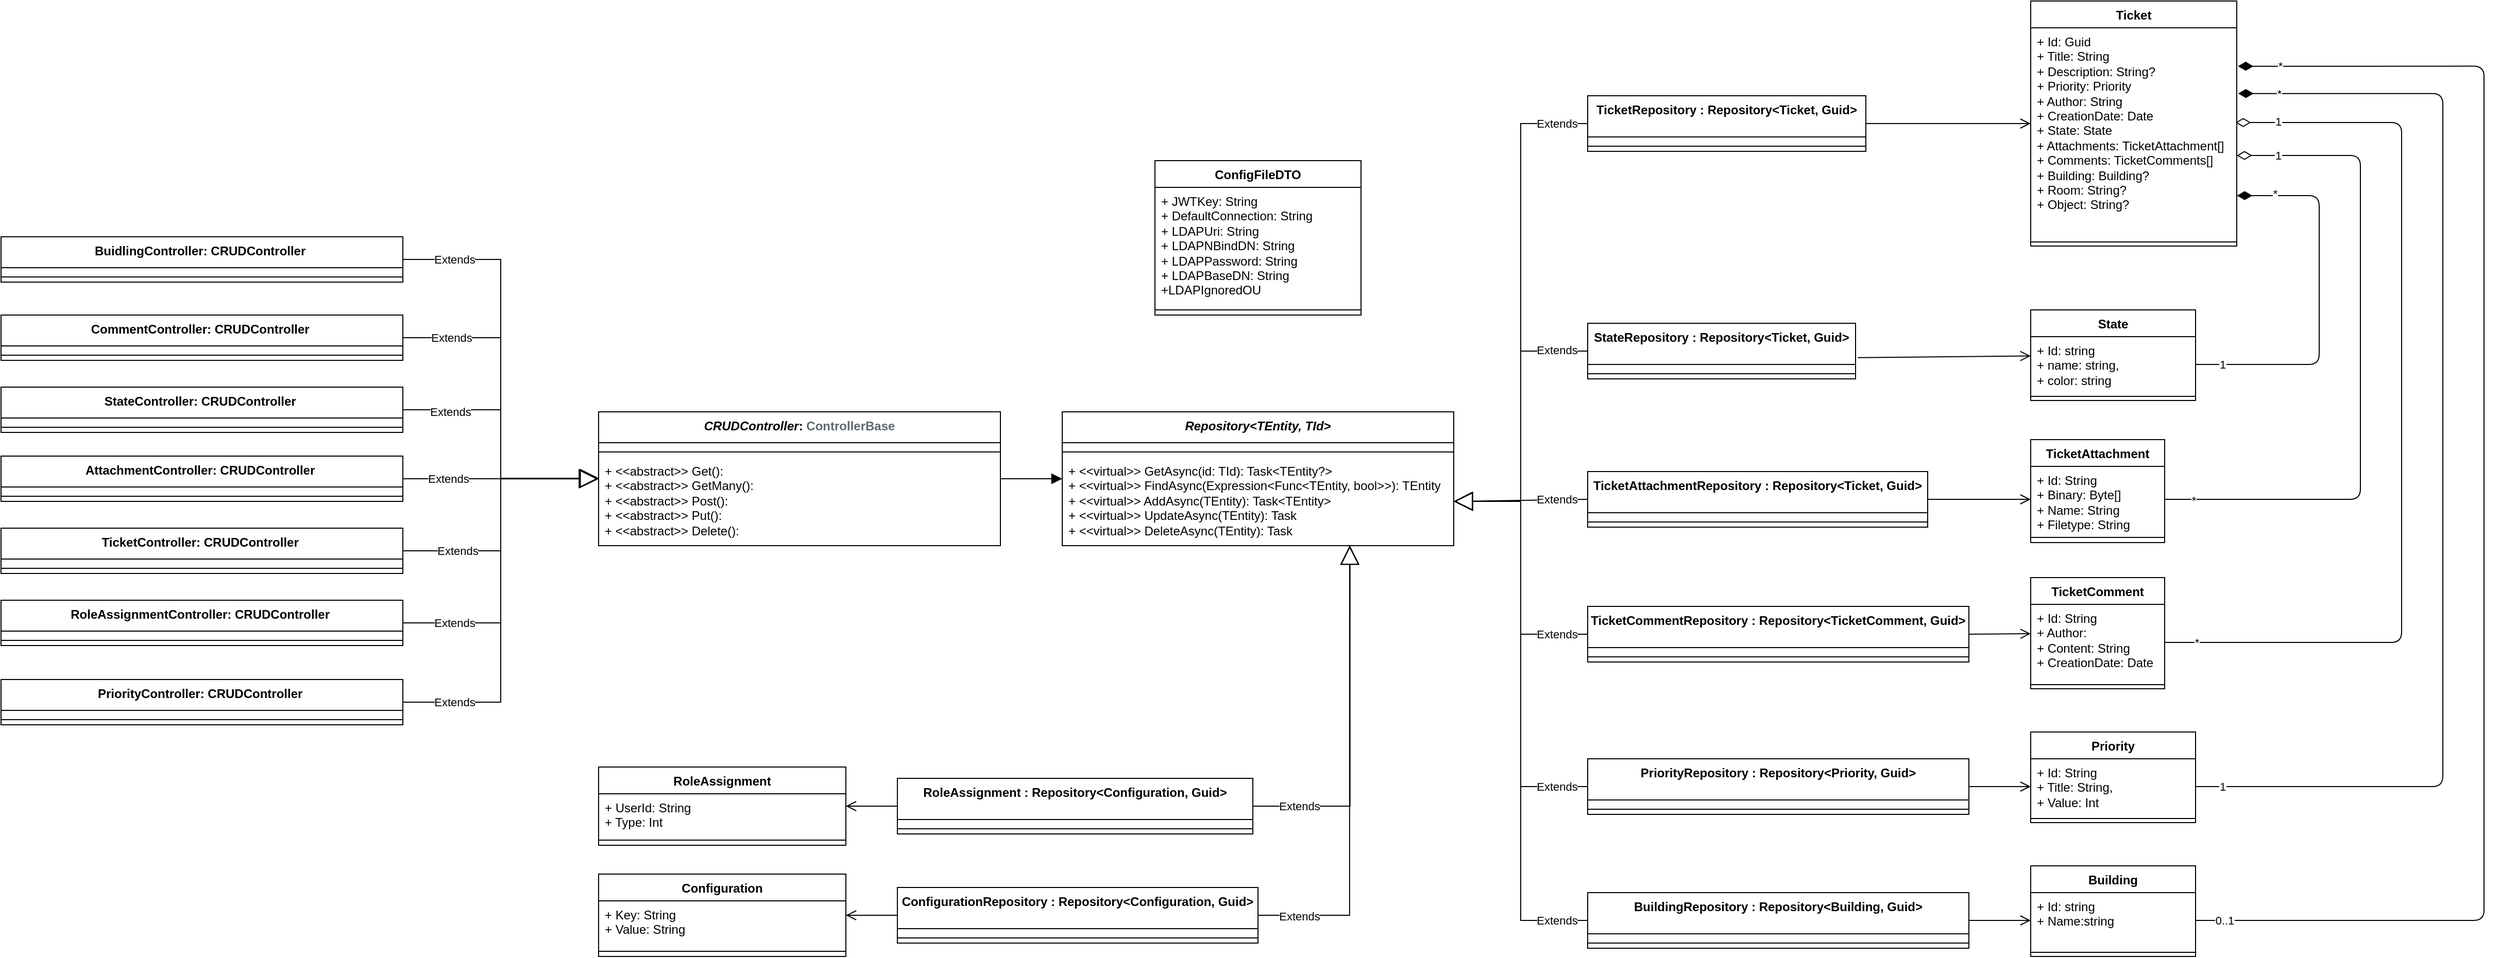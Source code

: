 <mxfile version="24.7.7">
  <diagram id="C5RBs43oDa-KdzZeNtuy" name="Page-1">
    <mxGraphModel dx="2514" dy="2091" grid="1" gridSize="10" guides="1" tooltips="1" connect="1" arrows="1" fold="1" page="1" pageScale="1" pageWidth="827" pageHeight="1169" math="0" shadow="0">
      <root>
        <mxCell id="WIyWlLk6GJQsqaUBKTNV-0" />
        <mxCell id="WIyWlLk6GJQsqaUBKTNV-1" parent="WIyWlLk6GJQsqaUBKTNV-0" />
        <mxCell id="lA4buG2lMoGACo_CtUEy-1" value="TicketAttachment" style="swimlane;fontStyle=1;align=center;verticalAlign=top;childLayout=stackLayout;horizontal=1;startSize=26;horizontalStack=0;resizeParent=1;resizeParentMax=0;resizeLast=0;collapsible=1;marginBottom=0;whiteSpace=wrap;html=1;" parent="WIyWlLk6GJQsqaUBKTNV-1" vertex="1">
          <mxGeometry x="1510" y="-43" width="130" height="100" as="geometry" />
        </mxCell>
        <mxCell id="lA4buG2lMoGACo_CtUEy-2" value="&lt;div&gt;+ Id: String&lt;/div&gt;&lt;div&gt;&lt;span style=&quot;background-color: initial;&quot;&gt;+ Binary: Byte[]&lt;/span&gt;&lt;br&gt;&lt;/div&gt;&lt;div&gt;+ Name: String&lt;br&gt;&lt;div&gt;+ Filetype: String&lt;/div&gt;&lt;/div&gt;" style="text;strokeColor=none;fillColor=none;align=left;verticalAlign=top;spacingLeft=4;spacingRight=4;overflow=hidden;rotatable=0;points=[[0,0.5],[1,0.5]];portConstraint=eastwest;whiteSpace=wrap;html=1;" parent="lA4buG2lMoGACo_CtUEy-1" vertex="1">
          <mxGeometry y="26" width="130" height="64" as="geometry" />
        </mxCell>
        <mxCell id="lA4buG2lMoGACo_CtUEy-3" value="" style="line;strokeWidth=1;fillColor=none;align=left;verticalAlign=middle;spacingTop=-1;spacingLeft=3;spacingRight=3;rotatable=0;labelPosition=right;points=[];portConstraint=eastwest;strokeColor=inherit;" parent="lA4buG2lMoGACo_CtUEy-1" vertex="1">
          <mxGeometry y="90" width="130" height="10" as="geometry" />
        </mxCell>
        <mxCell id="lA4buG2lMoGACo_CtUEy-5" value="State" style="swimlane;fontStyle=1;align=center;verticalAlign=top;childLayout=stackLayout;horizontal=1;startSize=26;horizontalStack=0;resizeParent=1;resizeParentMax=0;resizeLast=0;collapsible=1;marginBottom=0;whiteSpace=wrap;html=1;" parent="WIyWlLk6GJQsqaUBKTNV-1" vertex="1">
          <mxGeometry x="1510" y="-169" width="160" height="88" as="geometry" />
        </mxCell>
        <mxCell id="lA4buG2lMoGACo_CtUEy-6" value="+ Id: string&lt;div&gt;+ name: string,&lt;/div&gt;&lt;div&gt;+ color: string&lt;/div&gt;" style="text;strokeColor=none;fillColor=none;align=left;verticalAlign=top;spacingLeft=4;spacingRight=4;overflow=hidden;rotatable=0;points=[[0,0.5],[1,0.5]];portConstraint=eastwest;whiteSpace=wrap;html=1;" parent="lA4buG2lMoGACo_CtUEy-5" vertex="1">
          <mxGeometry y="26" width="160" height="54" as="geometry" />
        </mxCell>
        <mxCell id="lA4buG2lMoGACo_CtUEy-7" value="" style="line;strokeWidth=1;fillColor=none;align=left;verticalAlign=middle;spacingTop=-1;spacingLeft=3;spacingRight=3;rotatable=0;labelPosition=right;points=[];portConstraint=eastwest;strokeColor=inherit;" parent="lA4buG2lMoGACo_CtUEy-5" vertex="1">
          <mxGeometry y="80" width="160" height="8" as="geometry" />
        </mxCell>
        <mxCell id="lA4buG2lMoGACo_CtUEy-9" value="TicketComment" style="swimlane;fontStyle=1;align=center;verticalAlign=top;childLayout=stackLayout;horizontal=1;startSize=26;horizontalStack=0;resizeParent=1;resizeParentMax=0;resizeLast=0;collapsible=1;marginBottom=0;whiteSpace=wrap;html=1;" parent="WIyWlLk6GJQsqaUBKTNV-1" vertex="1">
          <mxGeometry x="1510" y="91" width="130" height="108" as="geometry" />
        </mxCell>
        <mxCell id="lA4buG2lMoGACo_CtUEy-10" value="+ Id: String&lt;div&gt;+ Author:&amp;nbsp;&lt;/div&gt;&lt;div&gt;+ Content: String&lt;/div&gt;&lt;div&gt;+ CreationDate: Date&lt;/div&gt;" style="text;strokeColor=none;fillColor=none;align=left;verticalAlign=top;spacingLeft=4;spacingRight=4;overflow=hidden;rotatable=0;points=[[0,0.5],[1,0.5]];portConstraint=eastwest;whiteSpace=wrap;html=1;" parent="lA4buG2lMoGACo_CtUEy-9" vertex="1">
          <mxGeometry y="26" width="130" height="74" as="geometry" />
        </mxCell>
        <mxCell id="lA4buG2lMoGACo_CtUEy-11" value="" style="line;strokeWidth=1;fillColor=none;align=left;verticalAlign=middle;spacingTop=-1;spacingLeft=3;spacingRight=3;rotatable=0;labelPosition=right;points=[];portConstraint=eastwest;strokeColor=inherit;" parent="lA4buG2lMoGACo_CtUEy-9" vertex="1">
          <mxGeometry y="100" width="130" height="8" as="geometry" />
        </mxCell>
        <mxCell id="hy1oDO8q6_hWIqTfd9-p-1" value="Ticket" style="swimlane;fontStyle=1;align=center;verticalAlign=top;childLayout=stackLayout;horizontal=1;startSize=26;horizontalStack=0;resizeParent=1;resizeParentMax=0;resizeLast=0;collapsible=1;marginBottom=0;whiteSpace=wrap;html=1;" parent="WIyWlLk6GJQsqaUBKTNV-1" vertex="1">
          <mxGeometry x="1510" y="-469" width="200" height="238" as="geometry" />
        </mxCell>
        <mxCell id="hy1oDO8q6_hWIqTfd9-p-2" value="&lt;div&gt;+ Id: Guid&lt;/div&gt;+ Title: String&lt;br style=&quot;padding: 0px; margin: 0px;&quot;&gt;+ Description: String?&lt;div&gt;+ Priority: Priority&lt;br style=&quot;padding: 0px; margin: 0px;&quot;&gt;+ Author: String&lt;br style=&quot;padding: 0px; margin: 0px;&quot;&gt;+ CreationDate: Date&lt;br style=&quot;padding: 0px; margin: 0px;&quot;&gt;+ State: State&lt;div&gt;+ Attachments: TicketAttachment[]&lt;br style=&quot;padding: 0px; margin: 0px;&quot;&gt;+ Comments: TicketComments[]&lt;br style=&quot;padding: 0px; margin: 0px;&quot;&gt;+ Building: Building?&lt;/div&gt;&lt;div&gt;+ Room: String?&lt;/div&gt;&lt;div&gt;+ Object: String?&lt;/div&gt;&lt;div&gt;&lt;br&gt;&lt;/div&gt;&lt;/div&gt;" style="text;strokeColor=none;fillColor=none;align=left;verticalAlign=top;spacingLeft=4;spacingRight=4;overflow=hidden;rotatable=0;points=[[0,0.5],[1,0.5]];portConstraint=eastwest;whiteSpace=wrap;html=1;" parent="hy1oDO8q6_hWIqTfd9-p-1" vertex="1">
          <mxGeometry y="26" width="200" height="204" as="geometry" />
        </mxCell>
        <mxCell id="hy1oDO8q6_hWIqTfd9-p-3" value="" style="line;strokeWidth=1;fillColor=none;align=left;verticalAlign=middle;spacingTop=-1;spacingLeft=3;spacingRight=3;rotatable=0;labelPosition=right;points=[];portConstraint=eastwest;strokeColor=inherit;" parent="hy1oDO8q6_hWIqTfd9-p-1" vertex="1">
          <mxGeometry y="230" width="200" height="8" as="geometry" />
        </mxCell>
        <mxCell id="hy1oDO8q6_hWIqTfd9-p-6" value="&lt;div&gt;&lt;span style=&quot;background-color: initial;&quot;&gt;&lt;i&gt;Repository&amp;lt;TEntity, TId&amp;gt;&lt;/i&gt;&lt;/span&gt;&lt;br&gt;&lt;/div&gt;" style="swimlane;fontStyle=1;align=center;verticalAlign=top;childLayout=stackLayout;horizontal=1;startSize=30;horizontalStack=0;resizeParent=1;resizeParentMax=0;resizeLast=0;collapsible=1;marginBottom=0;whiteSpace=wrap;html=1;" parent="WIyWlLk6GJQsqaUBKTNV-1" vertex="1">
          <mxGeometry x="570" y="-70" width="380" height="130" as="geometry" />
        </mxCell>
        <mxCell id="hy1oDO8q6_hWIqTfd9-p-7" value="&lt;div&gt;&lt;br&gt;&lt;/div&gt;" style="text;strokeColor=none;fillColor=none;align=left;verticalAlign=top;spacingLeft=4;spacingRight=4;overflow=hidden;rotatable=0;points=[[0,0.5],[1,0.5]];portConstraint=eastwest;whiteSpace=wrap;html=1;" parent="hy1oDO8q6_hWIqTfd9-p-6" vertex="1">
          <mxGeometry y="30" width="380" height="4" as="geometry" />
        </mxCell>
        <mxCell id="hy1oDO8q6_hWIqTfd9-p-8" value="" style="line;strokeWidth=1;fillColor=none;align=left;verticalAlign=middle;spacingTop=-1;spacingLeft=3;spacingRight=3;rotatable=0;labelPosition=right;points=[];portConstraint=eastwest;strokeColor=inherit;" parent="hy1oDO8q6_hWIqTfd9-p-6" vertex="1">
          <mxGeometry y="34" width="380" height="10" as="geometry" />
        </mxCell>
        <mxCell id="hy1oDO8q6_hWIqTfd9-p-9" value="&lt;div&gt;+ &amp;lt;&amp;lt;virtual&amp;gt;&amp;gt; GetAsync(id: TId): Task&amp;lt;TEntity?&amp;gt;&lt;br&gt;&lt;/div&gt;&lt;div&gt;+ &amp;lt;&amp;lt;virtual&amp;gt;&amp;gt; FindAsync(Expression&amp;lt;Func&amp;lt;TEntity, bool&amp;gt;&amp;gt;): TEntity&lt;/div&gt;+ &amp;lt;&amp;lt;virtual&amp;gt;&amp;gt; AddAsync(TEntity): Task&amp;lt;TEntity&amp;gt;&lt;div&gt;+ &amp;lt;&amp;lt;virtual&amp;gt;&amp;gt; UpdateAsync(TEntity): Task&amp;nbsp;&lt;/div&gt;&lt;div&gt;+ &amp;lt;&amp;lt;virtual&amp;gt;&amp;gt; DeleteAsync(TEntity): Task&lt;/div&gt;" style="text;strokeColor=none;fillColor=none;align=left;verticalAlign=top;spacingLeft=4;spacingRight=4;overflow=hidden;rotatable=0;points=[[0,0.5],[1,0.5]];portConstraint=eastwest;whiteSpace=wrap;html=1;" parent="hy1oDO8q6_hWIqTfd9-p-6" vertex="1">
          <mxGeometry y="44" width="380" height="86" as="geometry" />
        </mxCell>
        <mxCell id="hy1oDO8q6_hWIqTfd9-p-10" value="ConfigFileDTO" style="swimlane;fontStyle=1;align=center;verticalAlign=top;childLayout=stackLayout;horizontal=1;startSize=26;horizontalStack=0;resizeParent=1;resizeParentMax=0;resizeLast=0;collapsible=1;marginBottom=0;whiteSpace=wrap;html=1;" parent="WIyWlLk6GJQsqaUBKTNV-1" vertex="1">
          <mxGeometry x="660" y="-314" width="200" height="150" as="geometry" />
        </mxCell>
        <mxCell id="hy1oDO8q6_hWIqTfd9-p-11" value="&lt;div&gt;+ JWTKey: String&lt;/div&gt;&lt;div&gt;+ DefaultConnection: String&lt;/div&gt;&lt;div&gt;+ LDAPUri: String&lt;/div&gt;&lt;div&gt;+ LDAPNBindDN: String&lt;/div&gt;&lt;div&gt;+ LDAPPassword: String&lt;/div&gt;&lt;div&gt;+ LDAPBaseDN: String&lt;/div&gt;&lt;div&gt;+LDAPIgnoredOU&lt;/div&gt;" style="text;strokeColor=none;fillColor=none;align=left;verticalAlign=top;spacingLeft=4;spacingRight=4;overflow=hidden;rotatable=0;points=[[0,0.5],[1,0.5]];portConstraint=eastwest;whiteSpace=wrap;html=1;" parent="hy1oDO8q6_hWIqTfd9-p-10" vertex="1">
          <mxGeometry y="26" width="200" height="114" as="geometry" />
        </mxCell>
        <mxCell id="hy1oDO8q6_hWIqTfd9-p-12" value="" style="line;strokeWidth=1;fillColor=none;align=left;verticalAlign=middle;spacingTop=-1;spacingLeft=3;spacingRight=3;rotatable=0;labelPosition=right;points=[];portConstraint=eastwest;strokeColor=inherit;" parent="hy1oDO8q6_hWIqTfd9-p-10" vertex="1">
          <mxGeometry y="140" width="200" height="10" as="geometry" />
        </mxCell>
        <mxCell id="hy1oDO8q6_hWIqTfd9-p-22" value="&lt;div&gt;&lt;span style=&quot;background-color: initial;&quot;&gt;TicketCommentRepository :&amp;nbsp;&lt;/span&gt;&lt;span style=&quot;background-color: initial;&quot;&gt;Repository&amp;lt;TicketComment, Guid&amp;gt;&lt;/span&gt;&lt;br&gt;&lt;/div&gt;" style="swimlane;fontStyle=1;align=center;verticalAlign=top;childLayout=stackLayout;horizontal=1;startSize=40;horizontalStack=0;resizeParent=1;resizeParentMax=0;resizeLast=0;collapsible=1;marginBottom=0;whiteSpace=wrap;html=1;" parent="WIyWlLk6GJQsqaUBKTNV-1" vertex="1">
          <mxGeometry x="1080" y="119" width="370" height="54" as="geometry" />
        </mxCell>
        <mxCell id="hy1oDO8q6_hWIqTfd9-p-23" value="&lt;div&gt;&lt;br&gt;&lt;/div&gt;" style="text;strokeColor=none;fillColor=none;align=left;verticalAlign=top;spacingLeft=4;spacingRight=4;overflow=hidden;rotatable=0;points=[[0,0.5],[1,0.5]];portConstraint=eastwest;whiteSpace=wrap;html=1;" parent="hy1oDO8q6_hWIqTfd9-p-22" vertex="1">
          <mxGeometry y="40" width="370" height="4" as="geometry" />
        </mxCell>
        <mxCell id="hy1oDO8q6_hWIqTfd9-p-24" value="" style="line;strokeWidth=1;fillColor=none;align=left;verticalAlign=middle;spacingTop=-1;spacingLeft=3;spacingRight=3;rotatable=0;labelPosition=right;points=[];portConstraint=eastwest;strokeColor=inherit;" parent="hy1oDO8q6_hWIqTfd9-p-22" vertex="1">
          <mxGeometry y="44" width="370" height="10" as="geometry" />
        </mxCell>
        <mxCell id="hy1oDO8q6_hWIqTfd9-p-26" value="Extends" style="endArrow=block;endSize=16;endFill=0;html=1;rounded=0;exitX=0;exitY=0.5;exitDx=0;exitDy=0;entryX=1;entryY=0.5;entryDx=0;entryDy=0;" parent="WIyWlLk6GJQsqaUBKTNV-1" source="hy1oDO8q6_hWIqTfd9-p-19" target="hy1oDO8q6_hWIqTfd9-p-9" edge="1">
          <mxGeometry x="-0.539" width="160" relative="1" as="geometry">
            <mxPoint x="1082" y="-83" as="sourcePoint" />
            <mxPoint x="990" y="40" as="targetPoint" />
            <mxPoint as="offset" />
          </mxGeometry>
        </mxCell>
        <mxCell id="hy1oDO8q6_hWIqTfd9-p-27" value="Extends" style="endArrow=block;endSize=16;endFill=0;html=1;rounded=0;exitX=0;exitY=0.5;exitDx=0;exitDy=0;entryX=1;entryY=0.5;entryDx=0;entryDy=0;edgeStyle=orthogonalEdgeStyle;" parent="WIyWlLk6GJQsqaUBKTNV-1" source="hy1oDO8q6_hWIqTfd9-p-22" target="hy1oDO8q6_hWIqTfd9-p-9" edge="1">
          <mxGeometry x="-0.768" width="160" relative="1" as="geometry">
            <mxPoint x="1012" y="13" as="sourcePoint" />
            <mxPoint x="1102" y="-77" as="targetPoint" />
            <mxPoint as="offset" />
          </mxGeometry>
        </mxCell>
        <mxCell id="hy1oDO8q6_hWIqTfd9-p-28" value="Extends" style="endArrow=block;endSize=16;endFill=0;html=1;rounded=0;exitX=0;exitY=0.5;exitDx=0;exitDy=0;entryX=1;entryY=0.5;entryDx=0;entryDy=0;edgeStyle=orthogonalEdgeStyle;" parent="WIyWlLk6GJQsqaUBKTNV-1" source="hy1oDO8q6_hWIqTfd9-p-29" target="hy1oDO8q6_hWIqTfd9-p-9" edge="1">
          <mxGeometry x="-0.783" y="-1" width="160" relative="1" as="geometry">
            <mxPoint x="1182" y="-58" as="sourcePoint" />
            <mxPoint x="980" y="10" as="targetPoint" />
            <mxPoint as="offset" />
          </mxGeometry>
        </mxCell>
        <mxCell id="hy1oDO8q6_hWIqTfd9-p-29" value="&lt;div&gt;&lt;span style=&quot;background-color: initial;&quot;&gt;State&lt;/span&gt;&lt;span style=&quot;background-color: initial;&quot;&gt;Repository&lt;/span&gt;&lt;span style=&quot;background-color: initial;&quot;&gt;&amp;nbsp;&lt;/span&gt;&lt;span style=&quot;background-color: initial;&quot;&gt;:&amp;nbsp;&lt;/span&gt;&lt;span style=&quot;background-color: initial;&quot;&gt;Repository&amp;lt;Ticket, Guid&amp;gt;&lt;/span&gt;&lt;/div&gt;" style="swimlane;fontStyle=1;align=center;verticalAlign=top;childLayout=stackLayout;horizontal=1;startSize=40;horizontalStack=0;resizeParent=1;resizeParentMax=0;resizeLast=0;collapsible=1;marginBottom=0;whiteSpace=wrap;html=1;" parent="WIyWlLk6GJQsqaUBKTNV-1" vertex="1">
          <mxGeometry x="1080" y="-156" width="260" height="54" as="geometry" />
        </mxCell>
        <mxCell id="hy1oDO8q6_hWIqTfd9-p-30" value="&lt;div&gt;&lt;br&gt;&lt;/div&gt;" style="text;strokeColor=none;fillColor=none;align=left;verticalAlign=top;spacingLeft=4;spacingRight=4;overflow=hidden;rotatable=0;points=[[0,0.5],[1,0.5]];portConstraint=eastwest;whiteSpace=wrap;html=1;" parent="hy1oDO8q6_hWIqTfd9-p-29" vertex="1">
          <mxGeometry y="40" width="260" height="4" as="geometry" />
        </mxCell>
        <mxCell id="hy1oDO8q6_hWIqTfd9-p-31" value="" style="line;strokeWidth=1;fillColor=none;align=left;verticalAlign=middle;spacingTop=-1;spacingLeft=3;spacingRight=3;rotatable=0;labelPosition=right;points=[];portConstraint=eastwest;strokeColor=inherit;" parent="hy1oDO8q6_hWIqTfd9-p-29" vertex="1">
          <mxGeometry y="44" width="260" height="10" as="geometry" />
        </mxCell>
        <mxCell id="hy1oDO8q6_hWIqTfd9-p-32" value="&lt;div&gt;&lt;span style=&quot;background-color: initial;&quot;&gt;&lt;i&gt;CRUDController&lt;/i&gt;: &lt;font color=&quot;#5d6a6e&quot;&gt;ControllerBase&lt;/font&gt;&lt;/span&gt;&lt;br&gt;&lt;/div&gt;" style="swimlane;fontStyle=1;align=center;verticalAlign=top;childLayout=stackLayout;horizontal=1;startSize=30;horizontalStack=0;resizeParent=1;resizeParentMax=0;resizeLast=0;collapsible=1;marginBottom=0;whiteSpace=wrap;html=1;" parent="WIyWlLk6GJQsqaUBKTNV-1" vertex="1">
          <mxGeometry x="120" y="-70" width="390" height="130" as="geometry" />
        </mxCell>
        <mxCell id="hy1oDO8q6_hWIqTfd9-p-33" value="&lt;div&gt;&lt;br&gt;&lt;/div&gt;" style="text;strokeColor=none;fillColor=none;align=left;verticalAlign=top;spacingLeft=4;spacingRight=4;overflow=hidden;rotatable=0;points=[[0,0.5],[1,0.5]];portConstraint=eastwest;whiteSpace=wrap;html=1;" parent="hy1oDO8q6_hWIqTfd9-p-32" vertex="1">
          <mxGeometry y="30" width="390" height="4" as="geometry" />
        </mxCell>
        <mxCell id="hy1oDO8q6_hWIqTfd9-p-34" value="" style="line;strokeWidth=1;fillColor=none;align=left;verticalAlign=middle;spacingTop=-1;spacingLeft=3;spacingRight=3;rotatable=0;labelPosition=right;points=[];portConstraint=eastwest;strokeColor=inherit;" parent="hy1oDO8q6_hWIqTfd9-p-32" vertex="1">
          <mxGeometry y="34" width="390" height="10" as="geometry" />
        </mxCell>
        <mxCell id="hy1oDO8q6_hWIqTfd9-p-35" value="&lt;div&gt;&lt;span style=&quot;background-color: initial;&quot;&gt;+ &amp;lt;&amp;lt;&lt;/span&gt;&lt;span style=&quot;background-color: initial;&quot; class=&quot;hljs-keyword&quot;&gt;abstract&lt;/span&gt;&lt;span style=&quot;background-color: initial;&quot;&gt;&amp;gt;&amp;gt; Get():&lt;/span&gt;&lt;/div&gt;&lt;div&gt;&lt;div&gt;+ &amp;lt;&amp;lt;&lt;span style=&quot;background-color: initial;&quot; class=&quot;hljs-keyword&quot;&gt;abstract&lt;/span&gt;&amp;gt;&amp;gt; GetMany():&amp;nbsp;&lt;/div&gt;&lt;/div&gt;&lt;div&gt;+ &amp;lt;&amp;lt;abstract&amp;gt;&amp;gt; Post():&lt;/div&gt;+ &amp;lt;&amp;lt;abstract&amp;gt;&amp;gt; Put():&amp;nbsp;&lt;div&gt;+ &amp;lt;&amp;lt;abstract&amp;gt;&amp;gt; Delete():&amp;nbsp;&lt;/div&gt;" style="text;strokeColor=none;fillColor=none;align=left;verticalAlign=top;spacingLeft=4;spacingRight=4;overflow=hidden;rotatable=0;points=[[0,0.5],[1,0.5]];portConstraint=eastwest;whiteSpace=wrap;html=1;" parent="hy1oDO8q6_hWIqTfd9-p-32" vertex="1">
          <mxGeometry y="44" width="390" height="86" as="geometry" />
        </mxCell>
        <mxCell id="hy1oDO8q6_hWIqTfd9-p-36" value="&lt;div&gt;&lt;span style=&quot;background-color: initial;&quot;&gt;StateController:&amp;nbsp;&lt;/span&gt;&lt;span style=&quot;background-color: initial;&quot;&gt;CRUDController&lt;/span&gt;&lt;span style=&quot;background-color: initial;&quot;&gt;&amp;nbsp;&lt;/span&gt;&lt;br&gt;&lt;/div&gt;" style="swimlane;fontStyle=1;align=center;verticalAlign=top;childLayout=stackLayout;horizontal=1;startSize=30;horizontalStack=0;resizeParent=1;resizeParentMax=0;resizeLast=0;collapsible=1;marginBottom=0;whiteSpace=wrap;html=1;" parent="WIyWlLk6GJQsqaUBKTNV-1" vertex="1">
          <mxGeometry x="-460" y="-94" width="390" height="44" as="geometry" />
        </mxCell>
        <mxCell id="hy1oDO8q6_hWIqTfd9-p-37" value="&lt;div&gt;&lt;br&gt;&lt;/div&gt;" style="text;strokeColor=none;fillColor=none;align=left;verticalAlign=top;spacingLeft=4;spacingRight=4;overflow=hidden;rotatable=0;points=[[0,0.5],[1,0.5]];portConstraint=eastwest;whiteSpace=wrap;html=1;" parent="hy1oDO8q6_hWIqTfd9-p-36" vertex="1">
          <mxGeometry y="30" width="390" height="4" as="geometry" />
        </mxCell>
        <mxCell id="hy1oDO8q6_hWIqTfd9-p-38" value="" style="line;strokeWidth=1;fillColor=none;align=left;verticalAlign=middle;spacingTop=-1;spacingLeft=3;spacingRight=3;rotatable=0;labelPosition=right;points=[];portConstraint=eastwest;strokeColor=inherit;" parent="hy1oDO8q6_hWIqTfd9-p-36" vertex="1">
          <mxGeometry y="34" width="390" height="10" as="geometry" />
        </mxCell>
        <mxCell id="hy1oDO8q6_hWIqTfd9-p-40" value="&lt;div&gt;&lt;span style=&quot;background-color: initial;&quot;&gt;AttachmentController:&amp;nbsp;&lt;/span&gt;&lt;span style=&quot;background-color: initial;&quot;&gt;CRUDController&lt;/span&gt;&lt;span style=&quot;background-color: initial;&quot;&gt;&amp;nbsp;&lt;/span&gt;&lt;br&gt;&lt;/div&gt;" style="swimlane;fontStyle=1;align=center;verticalAlign=top;childLayout=stackLayout;horizontal=1;startSize=30;horizontalStack=0;resizeParent=1;resizeParentMax=0;resizeLast=0;collapsible=1;marginBottom=0;whiteSpace=wrap;html=1;" parent="WIyWlLk6GJQsqaUBKTNV-1" vertex="1">
          <mxGeometry x="-460" y="-27" width="390" height="44" as="geometry" />
        </mxCell>
        <mxCell id="hy1oDO8q6_hWIqTfd9-p-41" value="&lt;div&gt;&lt;br&gt;&lt;/div&gt;" style="text;strokeColor=none;fillColor=none;align=left;verticalAlign=top;spacingLeft=4;spacingRight=4;overflow=hidden;rotatable=0;points=[[0,0.5],[1,0.5]];portConstraint=eastwest;whiteSpace=wrap;html=1;" parent="hy1oDO8q6_hWIqTfd9-p-40" vertex="1">
          <mxGeometry y="30" width="390" height="4" as="geometry" />
        </mxCell>
        <mxCell id="hy1oDO8q6_hWIqTfd9-p-42" value="" style="line;strokeWidth=1;fillColor=none;align=left;verticalAlign=middle;spacingTop=-1;spacingLeft=3;spacingRight=3;rotatable=0;labelPosition=right;points=[];portConstraint=eastwest;strokeColor=inherit;" parent="hy1oDO8q6_hWIqTfd9-p-40" vertex="1">
          <mxGeometry y="34" width="390" height="10" as="geometry" />
        </mxCell>
        <mxCell id="hy1oDO8q6_hWIqTfd9-p-44" value="&lt;div&gt;&lt;span style=&quot;background-color: initial;&quot;&gt;CommentController:&amp;nbsp;&lt;/span&gt;&lt;span style=&quot;background-color: initial;&quot;&gt;CRUDController&lt;/span&gt;&lt;span style=&quot;background-color: initial;&quot;&gt;&amp;nbsp;&lt;/span&gt;&lt;br&gt;&lt;/div&gt;" style="swimlane;fontStyle=1;align=center;verticalAlign=top;childLayout=stackLayout;horizontal=1;startSize=30;horizontalStack=0;resizeParent=1;resizeParentMax=0;resizeLast=0;collapsible=1;marginBottom=0;whiteSpace=wrap;html=1;" parent="WIyWlLk6GJQsqaUBKTNV-1" vertex="1">
          <mxGeometry x="-460" y="-164" width="390" height="44" as="geometry" />
        </mxCell>
        <mxCell id="hy1oDO8q6_hWIqTfd9-p-45" value="&lt;div&gt;&lt;br&gt;&lt;/div&gt;" style="text;strokeColor=none;fillColor=none;align=left;verticalAlign=top;spacingLeft=4;spacingRight=4;overflow=hidden;rotatable=0;points=[[0,0.5],[1,0.5]];portConstraint=eastwest;whiteSpace=wrap;html=1;" parent="hy1oDO8q6_hWIqTfd9-p-44" vertex="1">
          <mxGeometry y="30" width="390" height="4" as="geometry" />
        </mxCell>
        <mxCell id="hy1oDO8q6_hWIqTfd9-p-46" value="" style="line;strokeWidth=1;fillColor=none;align=left;verticalAlign=middle;spacingTop=-1;spacingLeft=3;spacingRight=3;rotatable=0;labelPosition=right;points=[];portConstraint=eastwest;strokeColor=inherit;" parent="hy1oDO8q6_hWIqTfd9-p-44" vertex="1">
          <mxGeometry y="34" width="390" height="10" as="geometry" />
        </mxCell>
        <mxCell id="hy1oDO8q6_hWIqTfd9-p-48" value="&lt;div&gt;&lt;span style=&quot;background-color: initial;&quot;&gt;TicketController:&amp;nbsp;&lt;/span&gt;&lt;span style=&quot;background-color: initial;&quot;&gt;CRUDController&lt;/span&gt;&lt;span style=&quot;background-color: initial;&quot;&gt;&amp;nbsp;&lt;/span&gt;&lt;br&gt;&lt;/div&gt;" style="swimlane;fontStyle=1;align=center;verticalAlign=top;childLayout=stackLayout;horizontal=1;startSize=30;horizontalStack=0;resizeParent=1;resizeParentMax=0;resizeLast=0;collapsible=1;marginBottom=0;whiteSpace=wrap;html=1;" parent="WIyWlLk6GJQsqaUBKTNV-1" vertex="1">
          <mxGeometry x="-460" y="43" width="390" height="44" as="geometry" />
        </mxCell>
        <mxCell id="hy1oDO8q6_hWIqTfd9-p-49" value="&lt;div&gt;&lt;br&gt;&lt;/div&gt;" style="text;strokeColor=none;fillColor=none;align=left;verticalAlign=top;spacingLeft=4;spacingRight=4;overflow=hidden;rotatable=0;points=[[0,0.5],[1,0.5]];portConstraint=eastwest;whiteSpace=wrap;html=1;" parent="hy1oDO8q6_hWIqTfd9-p-48" vertex="1">
          <mxGeometry y="30" width="390" height="4" as="geometry" />
        </mxCell>
        <mxCell id="hy1oDO8q6_hWIqTfd9-p-50" value="" style="line;strokeWidth=1;fillColor=none;align=left;verticalAlign=middle;spacingTop=-1;spacingLeft=3;spacingRight=3;rotatable=0;labelPosition=right;points=[];portConstraint=eastwest;strokeColor=inherit;" parent="hy1oDO8q6_hWIqTfd9-p-48" vertex="1">
          <mxGeometry y="34" width="390" height="10" as="geometry" />
        </mxCell>
        <mxCell id="hy1oDO8q6_hWIqTfd9-p-53" value="Extends" style="endArrow=block;endSize=16;endFill=0;html=1;rounded=0;exitX=1;exitY=0.5;exitDx=0;exitDy=0;edgeStyle=orthogonalEdgeStyle;" parent="WIyWlLk6GJQsqaUBKTNV-1" source="hy1oDO8q6_hWIqTfd9-p-40" target="hy1oDO8q6_hWIqTfd9-p-32" edge="1">
          <mxGeometry x="-0.535" width="160" relative="1" as="geometry">
            <mxPoint x="275" y="265.5" as="sourcePoint" />
            <mxPoint x="277" y="156.5" as="targetPoint" />
            <mxPoint as="offset" />
          </mxGeometry>
        </mxCell>
        <mxCell id="hy1oDO8q6_hWIqTfd9-p-54" value="Extends" style="endArrow=block;endSize=16;endFill=0;html=1;rounded=0;exitX=1;exitY=0.5;exitDx=0;exitDy=0;edgeStyle=orthogonalEdgeStyle;" parent="WIyWlLk6GJQsqaUBKTNV-1" source="hy1oDO8q6_hWIqTfd9-p-36" target="hy1oDO8q6_hWIqTfd9-p-32" edge="1">
          <mxGeometry x="-0.645" y="-2" width="160" relative="1" as="geometry">
            <mxPoint x="395" y="275.5" as="sourcePoint" />
            <mxPoint x="1135" y="498.333" as="targetPoint" />
            <mxPoint as="offset" />
          </mxGeometry>
        </mxCell>
        <mxCell id="hy1oDO8q6_hWIqTfd9-p-55" value="Extends" style="endArrow=block;endSize=16;endFill=0;html=1;rounded=0;exitX=1;exitY=0.5;exitDx=0;exitDy=0;edgeStyle=orthogonalEdgeStyle;entryX=0.001;entryY=0.239;entryDx=0;entryDy=0;entryPerimeter=0;" parent="WIyWlLk6GJQsqaUBKTNV-1" source="hy1oDO8q6_hWIqTfd9-p-44" target="hy1oDO8q6_hWIqTfd9-p-35" edge="1">
          <mxGeometry x="-0.716" width="160" relative="1" as="geometry">
            <mxPoint x="405" y="285.5" as="sourcePoint" />
            <mxPoint x="1135" y="417.083" as="targetPoint" />
            <mxPoint as="offset" />
          </mxGeometry>
        </mxCell>
        <mxCell id="hy1oDO8q6_hWIqTfd9-p-56" value="Extends" style="endArrow=block;endSize=16;endFill=0;html=1;rounded=0;exitX=1;exitY=0.5;exitDx=0;exitDy=0;edgeStyle=orthogonalEdgeStyle;" parent="WIyWlLk6GJQsqaUBKTNV-1" source="hy1oDO8q6_hWIqTfd9-p-48" target="hy1oDO8q6_hWIqTfd9-p-32" edge="1">
          <mxGeometry x="-0.592" width="160" relative="1" as="geometry">
            <mxPoint x="580" y="250" as="sourcePoint" />
            <mxPoint x="620" y="250" as="targetPoint" />
            <mxPoint as="offset" />
          </mxGeometry>
        </mxCell>
        <mxCell id="o9PLWf0R3HBw7IpNgMBT-3" value="Priority" style="swimlane;fontStyle=1;align=center;verticalAlign=top;childLayout=stackLayout;horizontal=1;startSize=26;horizontalStack=0;resizeParent=1;resizeParentMax=0;resizeLast=0;collapsible=1;marginBottom=0;whiteSpace=wrap;html=1;" parent="WIyWlLk6GJQsqaUBKTNV-1" vertex="1">
          <mxGeometry x="1510" y="241" width="160" height="88" as="geometry" />
        </mxCell>
        <mxCell id="o9PLWf0R3HBw7IpNgMBT-4" value="&lt;div&gt;+ Id: String&lt;/div&gt;+ Title: String,&lt;div&gt;+ Value: Int&lt;/div&gt;" style="text;strokeColor=none;fillColor=none;align=left;verticalAlign=top;spacingLeft=4;spacingRight=4;overflow=hidden;rotatable=0;points=[[0,0.5],[1,0.5]];portConstraint=eastwest;whiteSpace=wrap;html=1;" parent="o9PLWf0R3HBw7IpNgMBT-3" vertex="1">
          <mxGeometry y="26" width="160" height="54" as="geometry" />
        </mxCell>
        <mxCell id="o9PLWf0R3HBw7IpNgMBT-5" value="" style="line;strokeWidth=1;fillColor=none;align=left;verticalAlign=middle;spacingTop=-1;spacingLeft=3;spacingRight=3;rotatable=0;labelPosition=right;points=[];portConstraint=eastwest;strokeColor=inherit;" parent="o9PLWf0R3HBw7IpNgMBT-3" vertex="1">
          <mxGeometry y="80" width="160" height="8" as="geometry" />
        </mxCell>
        <mxCell id="o9PLWf0R3HBw7IpNgMBT-6" value="Configuration" style="swimlane;fontStyle=1;align=center;verticalAlign=top;childLayout=stackLayout;horizontal=1;startSize=26;horizontalStack=0;resizeParent=1;resizeParentMax=0;resizeLast=0;collapsible=1;marginBottom=0;whiteSpace=wrap;html=1;" parent="WIyWlLk6GJQsqaUBKTNV-1" vertex="1">
          <mxGeometry x="120" y="379" width="240" height="80" as="geometry" />
        </mxCell>
        <mxCell id="o9PLWf0R3HBw7IpNgMBT-7" value="&lt;div&gt;+ Key: String&lt;/div&gt;&lt;div&gt;+ Value: String&lt;/div&gt;" style="text;strokeColor=none;fillColor=none;align=left;verticalAlign=top;spacingLeft=4;spacingRight=4;overflow=hidden;rotatable=0;points=[[0,0.5],[1,0.5]];portConstraint=eastwest;whiteSpace=wrap;html=1;" parent="o9PLWf0R3HBw7IpNgMBT-6" vertex="1">
          <mxGeometry y="26" width="240" height="44" as="geometry" />
        </mxCell>
        <mxCell id="o9PLWf0R3HBw7IpNgMBT-8" value="" style="line;strokeWidth=1;fillColor=none;align=left;verticalAlign=middle;spacingTop=-1;spacingLeft=3;spacingRight=3;rotatable=0;labelPosition=right;points=[];portConstraint=eastwest;strokeColor=inherit;" parent="o9PLWf0R3HBw7IpNgMBT-6" vertex="1">
          <mxGeometry y="70" width="240" height="10" as="geometry" />
        </mxCell>
        <mxCell id="o9PLWf0R3HBw7IpNgMBT-9" value="RoleAssignment" style="swimlane;fontStyle=1;align=center;verticalAlign=top;childLayout=stackLayout;horizontal=1;startSize=26;horizontalStack=0;resizeParent=1;resizeParentMax=0;resizeLast=0;collapsible=1;marginBottom=0;whiteSpace=wrap;html=1;" parent="WIyWlLk6GJQsqaUBKTNV-1" vertex="1">
          <mxGeometry x="120" y="275" width="240" height="76" as="geometry" />
        </mxCell>
        <mxCell id="o9PLWf0R3HBw7IpNgMBT-10" value="+ UserId: String&lt;div&gt;+ Type: Int&lt;/div&gt;" style="text;strokeColor=none;fillColor=none;align=left;verticalAlign=top;spacingLeft=4;spacingRight=4;overflow=hidden;rotatable=0;points=[[0,0.5],[1,0.5]];portConstraint=eastwest;whiteSpace=wrap;html=1;" parent="o9PLWf0R3HBw7IpNgMBT-9" vertex="1">
          <mxGeometry y="26" width="240" height="40" as="geometry" />
        </mxCell>
        <mxCell id="o9PLWf0R3HBw7IpNgMBT-11" value="" style="line;strokeWidth=1;fillColor=none;align=left;verticalAlign=middle;spacingTop=-1;spacingLeft=3;spacingRight=3;rotatable=0;labelPosition=right;points=[];portConstraint=eastwest;strokeColor=inherit;" parent="o9PLWf0R3HBw7IpNgMBT-9" vertex="1">
          <mxGeometry y="66" width="240" height="10" as="geometry" />
        </mxCell>
        <mxCell id="o9PLWf0R3HBw7IpNgMBT-12" value="&lt;div&gt;&lt;span style=&quot;background-color: initial;&quot;&gt;Configuration&lt;/span&gt;&lt;span style=&quot;background-color: initial;&quot;&gt;Repository&lt;/span&gt;&lt;span style=&quot;background-color: initial;&quot;&gt;&amp;nbsp;&lt;/span&gt;&lt;span style=&quot;background-color: initial;&quot;&gt;:&amp;nbsp;&lt;/span&gt;&lt;span style=&quot;background-color: initial;&quot;&gt;Repository&amp;lt;Configuration, Guid&amp;gt;&lt;/span&gt;&lt;/div&gt;" style="swimlane;fontStyle=1;align=center;verticalAlign=top;childLayout=stackLayout;horizontal=1;startSize=40;horizontalStack=0;resizeParent=1;resizeParentMax=0;resizeLast=0;collapsible=1;marginBottom=0;whiteSpace=wrap;html=1;" parent="WIyWlLk6GJQsqaUBKTNV-1" vertex="1">
          <mxGeometry x="410" y="392" width="350" height="54" as="geometry" />
        </mxCell>
        <mxCell id="o9PLWf0R3HBw7IpNgMBT-13" value="&lt;div&gt;&lt;br&gt;&lt;/div&gt;" style="text;strokeColor=none;fillColor=none;align=left;verticalAlign=top;spacingLeft=4;spacingRight=4;overflow=hidden;rotatable=0;points=[[0,0.5],[1,0.5]];portConstraint=eastwest;whiteSpace=wrap;html=1;" parent="o9PLWf0R3HBw7IpNgMBT-12" vertex="1">
          <mxGeometry y="40" width="350" height="4" as="geometry" />
        </mxCell>
        <mxCell id="o9PLWf0R3HBw7IpNgMBT-14" value="" style="line;strokeWidth=1;fillColor=none;align=left;verticalAlign=middle;spacingTop=-1;spacingLeft=3;spacingRight=3;rotatable=0;labelPosition=right;points=[];portConstraint=eastwest;strokeColor=inherit;" parent="o9PLWf0R3HBw7IpNgMBT-12" vertex="1">
          <mxGeometry y="44" width="350" height="10" as="geometry" />
        </mxCell>
        <mxCell id="o9PLWf0R3HBw7IpNgMBT-15" value="Extends" style="endArrow=block;endSize=16;endFill=0;html=1;rounded=0;exitX=1;exitY=0.5;exitDx=0;exitDy=0;entryX=0.734;entryY=1;entryDx=0;entryDy=0;entryPerimeter=0;edgeStyle=orthogonalEdgeStyle;" parent="WIyWlLk6GJQsqaUBKTNV-1" source="o9PLWf0R3HBw7IpNgMBT-12" target="hy1oDO8q6_hWIqTfd9-p-9" edge="1">
          <mxGeometry x="-0.821" y="-1" width="160" relative="1" as="geometry">
            <mxPoint x="1292" y="282" as="sourcePoint" />
            <mxPoint x="1222" y="275" as="targetPoint" />
            <mxPoint as="offset" />
          </mxGeometry>
        </mxCell>
        <mxCell id="o9PLWf0R3HBw7IpNgMBT-16" value="Building" style="swimlane;fontStyle=1;align=center;verticalAlign=top;childLayout=stackLayout;horizontal=1;startSize=26;horizontalStack=0;resizeParent=1;resizeParentMax=0;resizeLast=0;collapsible=1;marginBottom=0;whiteSpace=wrap;html=1;" parent="WIyWlLk6GJQsqaUBKTNV-1" vertex="1">
          <mxGeometry x="1510" y="371" width="160" height="88" as="geometry" />
        </mxCell>
        <mxCell id="o9PLWf0R3HBw7IpNgMBT-17" value="+ Id: string&lt;div&gt;+ Name:string&lt;/div&gt;" style="text;strokeColor=none;fillColor=none;align=left;verticalAlign=top;spacingLeft=4;spacingRight=4;overflow=hidden;rotatable=0;points=[[0,0.5],[1,0.5]];portConstraint=eastwest;whiteSpace=wrap;html=1;" parent="o9PLWf0R3HBw7IpNgMBT-16" vertex="1">
          <mxGeometry y="26" width="160" height="54" as="geometry" />
        </mxCell>
        <mxCell id="o9PLWf0R3HBw7IpNgMBT-18" value="" style="line;strokeWidth=1;fillColor=none;align=left;verticalAlign=middle;spacingTop=-1;spacingLeft=3;spacingRight=3;rotatable=0;labelPosition=right;points=[];portConstraint=eastwest;strokeColor=inherit;" parent="o9PLWf0R3HBw7IpNgMBT-16" vertex="1">
          <mxGeometry y="80" width="160" height="8" as="geometry" />
        </mxCell>
        <mxCell id="42" value="" style="edgeStyle=none;html=1;strokeColor=default;strokeWidth=1;fontSize=13;startArrow=none;startFill=0;endArrow=open;endFill=0;startSize=12;endSize=8;targetPerimeterSpacing=0;" parent="WIyWlLk6GJQsqaUBKTNV-1" source="o9PLWf0R3HBw7IpNgMBT-19" target="hy1oDO8q6_hWIqTfd9-p-1" edge="1">
          <mxGeometry relative="1" as="geometry" />
        </mxCell>
        <mxCell id="o9PLWf0R3HBw7IpNgMBT-19" value="&lt;div&gt;&lt;span style=&quot;background-color: initial;&quot;&gt;TicketRepository :&amp;nbsp;&lt;/span&gt;&lt;span style=&quot;background-color: initial;&quot;&gt;Repository&amp;lt;Ticket, Guid&amp;gt;&lt;/span&gt;&lt;br&gt;&lt;/div&gt;" style="swimlane;fontStyle=1;align=center;verticalAlign=top;childLayout=stackLayout;horizontal=1;startSize=40;horizontalStack=0;resizeParent=1;resizeParentMax=0;resizeLast=0;collapsible=1;marginBottom=0;whiteSpace=wrap;html=1;" parent="WIyWlLk6GJQsqaUBKTNV-1" vertex="1">
          <mxGeometry x="1080" y="-377" width="270" height="54" as="geometry" />
        </mxCell>
        <mxCell id="o9PLWf0R3HBw7IpNgMBT-20" value="&lt;div&gt;&lt;br&gt;&lt;/div&gt;" style="text;strokeColor=none;fillColor=none;align=left;verticalAlign=top;spacingLeft=4;spacingRight=4;overflow=hidden;rotatable=0;points=[[0,0.5],[1,0.5]];portConstraint=eastwest;whiteSpace=wrap;html=1;" parent="o9PLWf0R3HBw7IpNgMBT-19" vertex="1">
          <mxGeometry y="40" width="270" height="4" as="geometry" />
        </mxCell>
        <mxCell id="o9PLWf0R3HBw7IpNgMBT-21" value="" style="line;strokeWidth=1;fillColor=none;align=left;verticalAlign=middle;spacingTop=-1;spacingLeft=3;spacingRight=3;rotatable=0;labelPosition=right;points=[];portConstraint=eastwest;strokeColor=inherit;" parent="o9PLWf0R3HBw7IpNgMBT-19" vertex="1">
          <mxGeometry y="44" width="270" height="10" as="geometry" />
        </mxCell>
        <mxCell id="o9PLWf0R3HBw7IpNgMBT-22" value="Extends" style="endArrow=block;endSize=16;endFill=0;html=1;rounded=0;exitX=0;exitY=0.5;exitDx=0;exitDy=0;entryX=1;entryY=0.5;entryDx=0;entryDy=0;edgeStyle=orthogonalEdgeStyle;" parent="WIyWlLk6GJQsqaUBKTNV-1" source="o9PLWf0R3HBw7IpNgMBT-19" target="hy1oDO8q6_hWIqTfd9-p-9" edge="1">
          <mxGeometry x="-0.879" width="160" relative="1" as="geometry">
            <mxPoint x="739.565" y="470" as="sourcePoint" />
            <mxPoint x="960" y="10" as="targetPoint" />
            <mxPoint as="offset" />
          </mxGeometry>
        </mxCell>
        <mxCell id="10" value="" style="edgeStyle=orthogonalEdgeStyle;strokeColor=default;startArrow=diamondThin;startFill=1;endArrow=none;endFill=0;targetPerimeterSpacing=1;strokeWidth=1;endSize=12;startSize=12;html=1;fontSize=13;exitX=1.001;exitY=0.799;exitDx=0;exitDy=0;exitPerimeter=0;entryX=1;entryY=0.5;entryDx=0;entryDy=0;" parent="WIyWlLk6GJQsqaUBKTNV-1" source="hy1oDO8q6_hWIqTfd9-p-2" target="lA4buG2lMoGACo_CtUEy-6" edge="1">
          <mxGeometry x="0.959" y="106" relative="1" as="geometry">
            <mxPoint x="1653.998" y="-340" as="sourcePoint" />
            <mxPoint x="1655.047" y="-419" as="targetPoint" />
            <mxPoint as="offset" />
            <Array as="points">
              <mxPoint x="1790" y="-280" />
              <mxPoint x="1790" y="-116" />
            </Array>
          </mxGeometry>
        </mxCell>
        <mxCell id="c8B9iwDZ1kwt0dOKmhG3-80" value="1" style="edgeLabel;html=1;align=center;verticalAlign=middle;resizable=0;points=[];" vertex="1" connectable="0" parent="10">
          <mxGeometry x="0.86" relative="1" as="geometry">
            <mxPoint as="offset" />
          </mxGeometry>
        </mxCell>
        <mxCell id="c8B9iwDZ1kwt0dOKmhG3-81" value="*" style="edgeLabel;html=1;align=center;verticalAlign=middle;resizable=0;points=[];" vertex="1" connectable="0" parent="10">
          <mxGeometry x="-0.796" y="2" relative="1" as="geometry">
            <mxPoint as="offset" />
          </mxGeometry>
        </mxCell>
        <mxCell id="16" value="" style="edgeStyle=orthogonalEdgeStyle;html=1;strokeColor=default;startArrow=diamondThin;startFill=0;endArrow=none;endFill=0;targetPerimeterSpacing=1;strokeWidth=1;endSize=12;startSize=12;fontSize=26;entryX=1;entryY=0.5;entryDx=0;entryDy=0;exitX=0.994;exitY=0.451;exitDx=0;exitDy=0;exitPerimeter=0;" parent="WIyWlLk6GJQsqaUBKTNV-1" source="hy1oDO8q6_hWIqTfd9-p-2" target="lA4buG2lMoGACo_CtUEy-10" edge="1">
          <mxGeometry x="0.959" y="106" relative="1" as="geometry">
            <mxPoint x="1650" y="-529.003" as="sourcePoint" />
            <mxPoint x="1718.477" y="-485.92" as="targetPoint" />
            <mxPoint as="offset" />
            <Array as="points">
              <mxPoint x="1870" y="-351" />
              <mxPoint x="1870" y="154" />
            </Array>
          </mxGeometry>
        </mxCell>
        <mxCell id="c8B9iwDZ1kwt0dOKmhG3-75" value="1" style="edgeLabel;html=1;align=center;verticalAlign=middle;resizable=0;points=[];" vertex="1" connectable="0" parent="16">
          <mxGeometry x="-0.929" y="1" relative="1" as="geometry">
            <mxPoint x="9" as="offset" />
          </mxGeometry>
        </mxCell>
        <mxCell id="c8B9iwDZ1kwt0dOKmhG3-77" value="*" style="edgeLabel;html=1;align=center;verticalAlign=middle;resizable=0;points=[];" vertex="1" connectable="0" parent="16">
          <mxGeometry x="0.932" relative="1" as="geometry">
            <mxPoint as="offset" />
          </mxGeometry>
        </mxCell>
        <mxCell id="23" value="" style="edgeStyle=orthogonalEdgeStyle;html=1;strokeColor=default;startArrow=diamondThin;startFill=0;endArrow=none;endFill=0;targetPerimeterSpacing=1;strokeWidth=1;endSize=12;startSize=12;fontSize=26;entryX=1;entryY=0.5;entryDx=0;entryDy=0;exitX=1;exitY=0.608;exitDx=0;exitDy=0;exitPerimeter=0;" parent="WIyWlLk6GJQsqaUBKTNV-1" source="hy1oDO8q6_hWIqTfd9-p-2" target="lA4buG2lMoGACo_CtUEy-2" edge="1">
          <mxGeometry x="0.959" y="106" relative="1" as="geometry">
            <mxPoint x="1760" y="-309" as="sourcePoint" />
            <mxPoint x="1859" y="-381.976" as="targetPoint" />
            <mxPoint as="offset" />
            <Array as="points">
              <mxPoint x="1830" y="-319" />
              <mxPoint x="1830" y="15" />
            </Array>
          </mxGeometry>
        </mxCell>
        <mxCell id="c8B9iwDZ1kwt0dOKmhG3-78" value="1" style="edgeLabel;html=1;align=center;verticalAlign=middle;resizable=0;points=[];" vertex="1" connectable="0" parent="23">
          <mxGeometry x="-0.877" relative="1" as="geometry">
            <mxPoint as="offset" />
          </mxGeometry>
        </mxCell>
        <mxCell id="c8B9iwDZ1kwt0dOKmhG3-79" value="*" style="edgeLabel;html=1;align=center;verticalAlign=middle;resizable=0;points=[];" vertex="1" connectable="0" parent="23">
          <mxGeometry x="0.915" y="1" relative="1" as="geometry">
            <mxPoint as="offset" />
          </mxGeometry>
        </mxCell>
        <mxCell id="32" value="" style="edgeStyle=orthogonalEdgeStyle;strokeColor=default;startArrow=diamondThin;startFill=1;endArrow=none;endFill=0;targetPerimeterSpacing=1;strokeWidth=1;endSize=12;startSize=12;html=1;fontSize=13;entryX=1;entryY=0.5;entryDx=0;entryDy=0;exitX=1.007;exitY=0.313;exitDx=0;exitDy=0;exitPerimeter=0;" parent="WIyWlLk6GJQsqaUBKTNV-1" source="hy1oDO8q6_hWIqTfd9-p-2" target="o9PLWf0R3HBw7IpNgMBT-4" edge="1">
          <mxGeometry x="0.959" y="106" relative="1" as="geometry">
            <mxPoint x="1730" y="-379" as="sourcePoint" />
            <mxPoint x="1563.477" y="-575.92" as="targetPoint" />
            <mxPoint as="offset" />
            <Array as="points">
              <mxPoint x="1910" y="-379" />
              <mxPoint x="1910" y="294" />
            </Array>
          </mxGeometry>
        </mxCell>
        <mxCell id="c8B9iwDZ1kwt0dOKmhG3-72" value="1" style="edgeLabel;html=1;align=center;verticalAlign=middle;resizable=0;points=[];" vertex="1" connectable="0" parent="32">
          <mxGeometry x="0.953" relative="1" as="geometry">
            <mxPoint as="offset" />
          </mxGeometry>
        </mxCell>
        <mxCell id="c8B9iwDZ1kwt0dOKmhG3-73" value="*" style="edgeLabel;html=1;align=center;verticalAlign=middle;resizable=0;points=[];" vertex="1" connectable="0" parent="32">
          <mxGeometry x="-0.922" relative="1" as="geometry">
            <mxPoint x="-4" as="offset" />
          </mxGeometry>
        </mxCell>
        <mxCell id="35" value="" style="edgeStyle=orthogonalEdgeStyle;strokeColor=default;startArrow=diamondThin;startFill=1;endArrow=none;endFill=0;targetPerimeterSpacing=1;strokeWidth=1;endSize=12;startSize=12;html=1;fontSize=13;exitX=1.006;exitY=0.183;exitDx=0;exitDy=0;exitPerimeter=0;entryX=1;entryY=0.5;entryDx=0;entryDy=0;" parent="WIyWlLk6GJQsqaUBKTNV-1" source="hy1oDO8q6_hWIqTfd9-p-2" target="o9PLWf0R3HBw7IpNgMBT-17" edge="1">
          <mxGeometry x="0.959" y="106" relative="1" as="geometry">
            <mxPoint x="1200.001" y="-599" as="sourcePoint" />
            <mxPoint x="1233.063" y="-680" as="targetPoint" />
            <mxPoint as="offset" />
            <Array as="points">
              <mxPoint x="1950" y="-406" />
              <mxPoint x="1950" y="424" />
            </Array>
          </mxGeometry>
        </mxCell>
        <mxCell id="c8B9iwDZ1kwt0dOKmhG3-70" value="0..1" style="edgeLabel;html=1;align=center;verticalAlign=middle;resizable=0;points=[];" vertex="1" connectable="0" parent="35">
          <mxGeometry x="0.959" relative="1" as="geometry">
            <mxPoint as="offset" />
          </mxGeometry>
        </mxCell>
        <mxCell id="c8B9iwDZ1kwt0dOKmhG3-71" value="*" style="edgeLabel;html=1;align=center;verticalAlign=middle;resizable=0;points=[];" vertex="1" connectable="0" parent="35">
          <mxGeometry x="-0.94" y="1" relative="1" as="geometry">
            <mxPoint as="offset" />
          </mxGeometry>
        </mxCell>
        <mxCell id="43" value="" style="edgeStyle=none;html=1;strokeColor=default;strokeWidth=1;fontSize=13;startArrow=none;startFill=0;endArrow=open;endFill=0;startSize=12;endSize=8;targetPerimeterSpacing=0;exitX=1.008;exitY=0.617;exitDx=0;exitDy=0;exitPerimeter=0;" parent="WIyWlLk6GJQsqaUBKTNV-1" source="hy1oDO8q6_hWIqTfd9-p-29" target="lA4buG2lMoGACo_CtUEy-5" edge="1">
          <mxGeometry x="0.009" relative="1" as="geometry">
            <mxPoint x="1380" y="-109" as="sourcePoint" />
            <mxPoint x="1600" y="-259" as="targetPoint" />
            <mxPoint as="offset" />
          </mxGeometry>
        </mxCell>
        <mxCell id="44" value="" style="edgeStyle=none;html=1;strokeColor=default;strokeWidth=1;fontSize=13;startArrow=none;startFill=0;endArrow=open;endFill=0;startSize=12;endSize=8;targetPerimeterSpacing=0;exitX=1;exitY=0.5;exitDx=0;exitDy=0;entryX=0;entryY=0.5;entryDx=0;entryDy=0;" parent="WIyWlLk6GJQsqaUBKTNV-1" source="hy1oDO8q6_hWIqTfd9-p-19" target="lA4buG2lMoGACo_CtUEy-2" edge="1">
          <mxGeometry relative="1" as="geometry">
            <mxPoint x="1458.917" y="-159" as="sourcePoint" />
            <mxPoint x="1480" y="21" as="targetPoint" />
          </mxGeometry>
        </mxCell>
        <mxCell id="45" value="" style="edgeStyle=none;html=1;strokeColor=default;strokeWidth=1;fontSize=13;startArrow=none;startFill=0;endArrow=open;endFill=0;startSize=12;endSize=8;targetPerimeterSpacing=0;exitX=1;exitY=0.5;exitDx=0;exitDy=0;" parent="WIyWlLk6GJQsqaUBKTNV-1" source="hy1oDO8q6_hWIqTfd9-p-22" target="lA4buG2lMoGACo_CtUEy-9" edge="1">
          <mxGeometry relative="1" as="geometry">
            <mxPoint x="1563.723" y="-114" as="sourcePoint" />
            <mxPoint x="1700.328" y="-311" as="targetPoint" />
          </mxGeometry>
        </mxCell>
        <mxCell id="46" value="" style="edgeStyle=none;html=1;strokeColor=default;strokeWidth=1;fontSize=13;startArrow=none;startFill=0;endArrow=open;endFill=0;startSize=12;endSize=8;targetPerimeterSpacing=0;" parent="WIyWlLk6GJQsqaUBKTNV-1" source="o9PLWf0R3HBw7IpNgMBT-12" target="o9PLWf0R3HBw7IpNgMBT-6" edge="1">
          <mxGeometry x="0.143" y="-60" relative="1" as="geometry">
            <mxPoint x="419.997" y="-376" as="sourcePoint" />
            <mxPoint x="480.252" y="-462" as="targetPoint" />
            <mxPoint as="offset" />
          </mxGeometry>
        </mxCell>
        <mxCell id="47" value="" style="edgeStyle=none;html=1;strokeColor=default;strokeWidth=1;fontSize=13;startArrow=none;startFill=0;endArrow=block;endFill=1;startSize=12;endSize=8;targetPerimeterSpacing=0;" parent="WIyWlLk6GJQsqaUBKTNV-1" source="hy1oDO8q6_hWIqTfd9-p-32" target="hy1oDO8q6_hWIqTfd9-p-6" edge="1">
          <mxGeometry relative="1" as="geometry">
            <mxPoint x="1131.193" y="217" as="sourcePoint" />
            <mxPoint x="1267.798" y="20" as="targetPoint" />
          </mxGeometry>
        </mxCell>
        <mxCell id="49" value="RoleAssignment&amp;nbsp;&lt;span style=&quot;background-color: initial;&quot;&gt;:&amp;nbsp;&lt;/span&gt;&lt;span style=&quot;background-color: initial;&quot;&gt;Repository&amp;lt;Configuration, Guid&amp;gt;&lt;/span&gt;" style="swimlane;fontStyle=1;align=center;verticalAlign=top;childLayout=stackLayout;horizontal=1;startSize=40;horizontalStack=0;resizeParent=1;resizeParentMax=0;resizeLast=0;collapsible=1;marginBottom=0;whiteSpace=wrap;html=1;" parent="WIyWlLk6GJQsqaUBKTNV-1" vertex="1">
          <mxGeometry x="410" y="286" width="345" height="54" as="geometry" />
        </mxCell>
        <mxCell id="50" value="&lt;div&gt;&lt;br&gt;&lt;/div&gt;" style="text;strokeColor=none;fillColor=none;align=left;verticalAlign=top;spacingLeft=4;spacingRight=4;overflow=hidden;rotatable=0;points=[[0,0.5],[1,0.5]];portConstraint=eastwest;whiteSpace=wrap;html=1;" parent="49" vertex="1">
          <mxGeometry y="40" width="345" height="4" as="geometry" />
        </mxCell>
        <mxCell id="51" value="" style="line;strokeWidth=1;fillColor=none;align=left;verticalAlign=middle;spacingTop=-1;spacingLeft=3;spacingRight=3;rotatable=0;labelPosition=right;points=[];portConstraint=eastwest;strokeColor=inherit;" parent="49" vertex="1">
          <mxGeometry y="44" width="345" height="10" as="geometry" />
        </mxCell>
        <mxCell id="52" value="" style="edgeStyle=none;html=1;strokeColor=default;strokeWidth=1;fontSize=13;startArrow=none;startFill=0;endArrow=open;endFill=0;startSize=12;endSize=8;targetPerimeterSpacing=0;" parent="WIyWlLk6GJQsqaUBKTNV-1" source="49" target="o9PLWf0R3HBw7IpNgMBT-9" edge="1">
          <mxGeometry relative="1" as="geometry">
            <mxPoint x="-140" y="-308" as="sourcePoint" />
            <mxPoint x="-140" y="-378" as="targetPoint" />
            <mxPoint as="offset" />
          </mxGeometry>
        </mxCell>
        <mxCell id="53" value="Extends" style="endArrow=block;endSize=16;endFill=0;html=1;rounded=0;exitX=1;exitY=0.5;exitDx=0;exitDy=0;entryX=0.735;entryY=1;entryDx=0;entryDy=0;entryPerimeter=0;edgeStyle=orthogonalEdgeStyle;" parent="WIyWlLk6GJQsqaUBKTNV-1" source="49" target="hy1oDO8q6_hWIqTfd9-p-9" edge="1">
          <mxGeometry x="-0.741" width="160" relative="1" as="geometry">
            <mxPoint x="520" y="-16" as="sourcePoint" />
            <mxPoint x="520" y="90" as="targetPoint" />
            <mxPoint as="offset" />
          </mxGeometry>
        </mxCell>
        <mxCell id="55" value="&lt;div&gt;&lt;span style=&quot;background-color: initial;&quot;&gt;RoleAssignmentController:&amp;nbsp;&lt;/span&gt;&lt;span style=&quot;background-color: initial;&quot;&gt;CRUDController&lt;/span&gt;&lt;span style=&quot;background-color: initial;&quot;&gt;&amp;nbsp;&lt;/span&gt;&lt;br&gt;&lt;/div&gt;" style="swimlane;fontStyle=1;align=center;verticalAlign=top;childLayout=stackLayout;horizontal=1;startSize=30;horizontalStack=0;resizeParent=1;resizeParentMax=0;resizeLast=0;collapsible=1;marginBottom=0;whiteSpace=wrap;html=1;" parent="WIyWlLk6GJQsqaUBKTNV-1" vertex="1">
          <mxGeometry x="-460" y="113" width="390" height="44" as="geometry" />
        </mxCell>
        <mxCell id="56" value="&lt;div&gt;&lt;br&gt;&lt;/div&gt;" style="text;strokeColor=none;fillColor=none;align=left;verticalAlign=top;spacingLeft=4;spacingRight=4;overflow=hidden;rotatable=0;points=[[0,0.5],[1,0.5]];portConstraint=eastwest;whiteSpace=wrap;html=1;" parent="55" vertex="1">
          <mxGeometry y="30" width="390" height="4" as="geometry" />
        </mxCell>
        <mxCell id="57" value="" style="line;strokeWidth=1;fillColor=none;align=left;verticalAlign=middle;spacingTop=-1;spacingLeft=3;spacingRight=3;rotatable=0;labelPosition=right;points=[];portConstraint=eastwest;strokeColor=inherit;" parent="55" vertex="1">
          <mxGeometry y="34" width="390" height="10" as="geometry" />
        </mxCell>
        <mxCell id="c8B9iwDZ1kwt0dOKmhG3-58" value="Extends" style="endArrow=block;endSize=16;endFill=0;html=1;rounded=0;exitX=1;exitY=0.5;exitDx=0;exitDy=0;edgeStyle=orthogonalEdgeStyle;entryX=-0.001;entryY=0.244;entryDx=0;entryDy=0;entryPerimeter=0;" edge="1" parent="WIyWlLk6GJQsqaUBKTNV-1" source="55" target="hy1oDO8q6_hWIqTfd9-p-35">
          <mxGeometry x="-0.697" width="160" relative="1" as="geometry">
            <mxPoint x="-60" y="180" as="sourcePoint" />
            <mxPoint x="135" y="130" as="targetPoint" />
            <mxPoint as="offset" />
          </mxGeometry>
        </mxCell>
        <mxCell id="hy1oDO8q6_hWIqTfd9-p-19" value="&lt;div&gt;&lt;span style=&quot;background-color: initial;&quot;&gt;TicketAttachment&lt;/span&gt;&lt;span style=&quot;background-color: initial;&quot;&gt;Repository&lt;/span&gt;&lt;span style=&quot;background-color: initial;&quot;&gt;&amp;nbsp;&lt;/span&gt;&lt;span style=&quot;background-color: initial;&quot;&gt;:&amp;nbsp;&lt;/span&gt;&lt;span style=&quot;background-color: initial;&quot;&gt;Repository&amp;lt;Ticket, Guid&amp;gt;&lt;/span&gt;&lt;/div&gt;" style="swimlane;fontStyle=1;align=center;verticalAlign=top;childLayout=stackLayout;horizontal=1;startSize=40;horizontalStack=0;resizeParent=1;resizeParentMax=0;resizeLast=0;collapsible=1;marginBottom=0;whiteSpace=wrap;html=1;" parent="WIyWlLk6GJQsqaUBKTNV-1" vertex="1">
          <mxGeometry x="1080" y="-12" width="330" height="54" as="geometry" />
        </mxCell>
        <mxCell id="hy1oDO8q6_hWIqTfd9-p-20" value="&lt;div&gt;&lt;br&gt;&lt;/div&gt;" style="text;strokeColor=none;fillColor=none;align=left;verticalAlign=top;spacingLeft=4;spacingRight=4;overflow=hidden;rotatable=0;points=[[0,0.5],[1,0.5]];portConstraint=eastwest;whiteSpace=wrap;html=1;" parent="hy1oDO8q6_hWIqTfd9-p-19" vertex="1">
          <mxGeometry y="40" width="330" height="4" as="geometry" />
        </mxCell>
        <mxCell id="hy1oDO8q6_hWIqTfd9-p-21" value="" style="line;strokeWidth=1;fillColor=none;align=left;verticalAlign=middle;spacingTop=-1;spacingLeft=3;spacingRight=3;rotatable=0;labelPosition=right;points=[];portConstraint=eastwest;strokeColor=inherit;" parent="hy1oDO8q6_hWIqTfd9-p-19" vertex="1">
          <mxGeometry y="44" width="330" height="10" as="geometry" />
        </mxCell>
        <mxCell id="c8B9iwDZ1kwt0dOKmhG3-60" value="&lt;div&gt;&lt;span style=&quot;background-color: initial;&quot;&gt;PriorityRepository :&amp;nbsp;&lt;/span&gt;&lt;span style=&quot;background-color: initial;&quot;&gt;Repository&amp;lt;Priority, Guid&amp;gt;&lt;/span&gt;&lt;br&gt;&lt;/div&gt;" style="swimlane;fontStyle=1;align=center;verticalAlign=top;childLayout=stackLayout;horizontal=1;startSize=40;horizontalStack=0;resizeParent=1;resizeParentMax=0;resizeLast=0;collapsible=1;marginBottom=0;whiteSpace=wrap;html=1;" vertex="1" parent="WIyWlLk6GJQsqaUBKTNV-1">
          <mxGeometry x="1080" y="267" width="370" height="54" as="geometry" />
        </mxCell>
        <mxCell id="c8B9iwDZ1kwt0dOKmhG3-61" value="&lt;div&gt;&lt;br&gt;&lt;/div&gt;" style="text;strokeColor=none;fillColor=none;align=left;verticalAlign=top;spacingLeft=4;spacingRight=4;overflow=hidden;rotatable=0;points=[[0,0.5],[1,0.5]];portConstraint=eastwest;whiteSpace=wrap;html=1;" vertex="1" parent="c8B9iwDZ1kwt0dOKmhG3-60">
          <mxGeometry y="40" width="370" height="4" as="geometry" />
        </mxCell>
        <mxCell id="c8B9iwDZ1kwt0dOKmhG3-62" value="" style="line;strokeWidth=1;fillColor=none;align=left;verticalAlign=middle;spacingTop=-1;spacingLeft=3;spacingRight=3;rotatable=0;labelPosition=right;points=[];portConstraint=eastwest;strokeColor=inherit;" vertex="1" parent="c8B9iwDZ1kwt0dOKmhG3-60">
          <mxGeometry y="44" width="370" height="10" as="geometry" />
        </mxCell>
        <mxCell id="c8B9iwDZ1kwt0dOKmhG3-63" value="Extends" style="endArrow=block;endSize=16;endFill=0;html=1;rounded=0;exitX=0;exitY=0.5;exitDx=0;exitDy=0;entryX=1;entryY=0.5;entryDx=0;entryDy=0;edgeStyle=orthogonalEdgeStyle;" edge="1" parent="WIyWlLk6GJQsqaUBKTNV-1" source="c8B9iwDZ1kwt0dOKmhG3-60" target="hy1oDO8q6_hWIqTfd9-p-9">
          <mxGeometry x="-0.853" width="160" relative="1" as="geometry">
            <mxPoint x="1090" y="255" as="sourcePoint" />
            <mxPoint x="853" y="70" as="targetPoint" />
            <mxPoint as="offset" />
          </mxGeometry>
        </mxCell>
        <mxCell id="c8B9iwDZ1kwt0dOKmhG3-64" value="&lt;div&gt;&lt;span style=&quot;background-color: initial;&quot;&gt;BuildingRepository :&amp;nbsp;&lt;/span&gt;&lt;span style=&quot;background-color: initial;&quot;&gt;Repository&amp;lt;Building, Guid&amp;gt;&lt;/span&gt;&lt;br&gt;&lt;/div&gt;" style="swimlane;fontStyle=1;align=center;verticalAlign=top;childLayout=stackLayout;horizontal=1;startSize=40;horizontalStack=0;resizeParent=1;resizeParentMax=0;resizeLast=0;collapsible=1;marginBottom=0;whiteSpace=wrap;html=1;" vertex="1" parent="WIyWlLk6GJQsqaUBKTNV-1">
          <mxGeometry x="1080" y="397" width="370" height="54" as="geometry" />
        </mxCell>
        <mxCell id="c8B9iwDZ1kwt0dOKmhG3-65" value="&lt;div&gt;&lt;br&gt;&lt;/div&gt;" style="text;strokeColor=none;fillColor=none;align=left;verticalAlign=top;spacingLeft=4;spacingRight=4;overflow=hidden;rotatable=0;points=[[0,0.5],[1,0.5]];portConstraint=eastwest;whiteSpace=wrap;html=1;" vertex="1" parent="c8B9iwDZ1kwt0dOKmhG3-64">
          <mxGeometry y="40" width="370" height="4" as="geometry" />
        </mxCell>
        <mxCell id="c8B9iwDZ1kwt0dOKmhG3-66" value="" style="line;strokeWidth=1;fillColor=none;align=left;verticalAlign=middle;spacingTop=-1;spacingLeft=3;spacingRight=3;rotatable=0;labelPosition=right;points=[];portConstraint=eastwest;strokeColor=inherit;" vertex="1" parent="c8B9iwDZ1kwt0dOKmhG3-64">
          <mxGeometry y="44" width="370" height="10" as="geometry" />
        </mxCell>
        <mxCell id="c8B9iwDZ1kwt0dOKmhG3-67" value="" style="edgeStyle=none;html=1;strokeColor=default;strokeWidth=1;fontSize=13;startArrow=none;startFill=0;endArrow=open;endFill=0;startSize=12;endSize=8;targetPerimeterSpacing=0;exitX=1;exitY=0.5;exitDx=0;exitDy=0;entryX=0;entryY=0.5;entryDx=0;entryDy=0;" edge="1" parent="WIyWlLk6GJQsqaUBKTNV-1" source="c8B9iwDZ1kwt0dOKmhG3-60" target="o9PLWf0R3HBw7IpNgMBT-4">
          <mxGeometry relative="1" as="geometry">
            <mxPoint x="1460" y="156" as="sourcePoint" />
            <mxPoint x="1520" y="156" as="targetPoint" />
          </mxGeometry>
        </mxCell>
        <mxCell id="c8B9iwDZ1kwt0dOKmhG3-68" value="" style="edgeStyle=none;html=1;strokeColor=default;strokeWidth=1;fontSize=13;startArrow=none;startFill=0;endArrow=open;endFill=0;startSize=12;endSize=8;targetPerimeterSpacing=0;exitX=1;exitY=0.5;exitDx=0;exitDy=0;entryX=0;entryY=0.5;entryDx=0;entryDy=0;" edge="1" parent="WIyWlLk6GJQsqaUBKTNV-1" source="c8B9iwDZ1kwt0dOKmhG3-64" target="o9PLWf0R3HBw7IpNgMBT-17">
          <mxGeometry relative="1" as="geometry">
            <mxPoint x="1460" y="304" as="sourcePoint" />
            <mxPoint x="1520" y="304" as="targetPoint" />
          </mxGeometry>
        </mxCell>
        <mxCell id="c8B9iwDZ1kwt0dOKmhG3-69" value="Extends" style="endArrow=block;endSize=16;endFill=0;html=1;rounded=0;exitX=0;exitY=0.5;exitDx=0;exitDy=0;entryX=1;entryY=0.5;entryDx=0;entryDy=0;edgeStyle=orthogonalEdgeStyle;" edge="1" parent="WIyWlLk6GJQsqaUBKTNV-1" source="c8B9iwDZ1kwt0dOKmhG3-64" target="hy1oDO8q6_hWIqTfd9-p-9">
          <mxGeometry x="-0.888" width="160" relative="1" as="geometry">
            <mxPoint x="1090" y="403" as="sourcePoint" />
            <mxPoint x="833" y="70" as="targetPoint" />
            <mxPoint as="offset" />
          </mxGeometry>
        </mxCell>
        <mxCell id="c8B9iwDZ1kwt0dOKmhG3-82" value="&lt;div&gt;&lt;span style=&quot;background-color: initial;&quot;&gt;BuidlingController:&amp;nbsp;&lt;/span&gt;&lt;span style=&quot;background-color: initial;&quot;&gt;CRUDController&lt;/span&gt;&lt;span style=&quot;background-color: initial;&quot;&gt;&amp;nbsp;&lt;/span&gt;&lt;br&gt;&lt;/div&gt;" style="swimlane;fontStyle=1;align=center;verticalAlign=top;childLayout=stackLayout;horizontal=1;startSize=30;horizontalStack=0;resizeParent=1;resizeParentMax=0;resizeLast=0;collapsible=1;marginBottom=0;whiteSpace=wrap;html=1;" vertex="1" parent="WIyWlLk6GJQsqaUBKTNV-1">
          <mxGeometry x="-460" y="-240" width="390" height="44" as="geometry" />
        </mxCell>
        <mxCell id="c8B9iwDZ1kwt0dOKmhG3-83" value="&lt;div&gt;&lt;br&gt;&lt;/div&gt;" style="text;strokeColor=none;fillColor=none;align=left;verticalAlign=top;spacingLeft=4;spacingRight=4;overflow=hidden;rotatable=0;points=[[0,0.5],[1,0.5]];portConstraint=eastwest;whiteSpace=wrap;html=1;" vertex="1" parent="c8B9iwDZ1kwt0dOKmhG3-82">
          <mxGeometry y="30" width="390" height="4" as="geometry" />
        </mxCell>
        <mxCell id="c8B9iwDZ1kwt0dOKmhG3-84" value="" style="line;strokeWidth=1;fillColor=none;align=left;verticalAlign=middle;spacingTop=-1;spacingLeft=3;spacingRight=3;rotatable=0;labelPosition=right;points=[];portConstraint=eastwest;strokeColor=inherit;" vertex="1" parent="c8B9iwDZ1kwt0dOKmhG3-82">
          <mxGeometry y="34" width="390" height="10" as="geometry" />
        </mxCell>
        <mxCell id="c8B9iwDZ1kwt0dOKmhG3-85" value="Extends" style="endArrow=block;endSize=16;endFill=0;html=1;rounded=0;exitX=1;exitY=0.5;exitDx=0;exitDy=0;edgeStyle=orthogonalEdgeStyle;entryX=-0.002;entryY=0.245;entryDx=0;entryDy=0;entryPerimeter=0;" edge="1" parent="WIyWlLk6GJQsqaUBKTNV-1" source="c8B9iwDZ1kwt0dOKmhG3-82" target="hy1oDO8q6_hWIqTfd9-p-35">
          <mxGeometry x="-0.751" width="160" relative="1" as="geometry">
            <mxPoint x="-60" y="-132" as="sourcePoint" />
            <mxPoint x="130" y="5" as="targetPoint" />
            <mxPoint as="offset" />
          </mxGeometry>
        </mxCell>
        <mxCell id="c8B9iwDZ1kwt0dOKmhG3-86" value="&lt;div&gt;&lt;span style=&quot;background-color: initial;&quot;&gt;PriorityController:&amp;nbsp;&lt;/span&gt;&lt;span style=&quot;background-color: initial;&quot;&gt;CRUDController&lt;/span&gt;&lt;span style=&quot;background-color: initial;&quot;&gt;&amp;nbsp;&lt;/span&gt;&lt;br&gt;&lt;/div&gt;" style="swimlane;fontStyle=1;align=center;verticalAlign=top;childLayout=stackLayout;horizontal=1;startSize=30;horizontalStack=0;resizeParent=1;resizeParentMax=0;resizeLast=0;collapsible=1;marginBottom=0;whiteSpace=wrap;html=1;" vertex="1" parent="WIyWlLk6GJQsqaUBKTNV-1">
          <mxGeometry x="-460" y="190" width="390" height="44" as="geometry" />
        </mxCell>
        <mxCell id="c8B9iwDZ1kwt0dOKmhG3-87" value="&lt;div&gt;&lt;br&gt;&lt;/div&gt;" style="text;strokeColor=none;fillColor=none;align=left;verticalAlign=top;spacingLeft=4;spacingRight=4;overflow=hidden;rotatable=0;points=[[0,0.5],[1,0.5]];portConstraint=eastwest;whiteSpace=wrap;html=1;" vertex="1" parent="c8B9iwDZ1kwt0dOKmhG3-86">
          <mxGeometry y="30" width="390" height="4" as="geometry" />
        </mxCell>
        <mxCell id="c8B9iwDZ1kwt0dOKmhG3-88" value="" style="line;strokeWidth=1;fillColor=none;align=left;verticalAlign=middle;spacingTop=-1;spacingLeft=3;spacingRight=3;rotatable=0;labelPosition=right;points=[];portConstraint=eastwest;strokeColor=inherit;" vertex="1" parent="c8B9iwDZ1kwt0dOKmhG3-86">
          <mxGeometry y="34" width="390" height="10" as="geometry" />
        </mxCell>
        <mxCell id="c8B9iwDZ1kwt0dOKmhG3-89" value="Extends" style="endArrow=block;endSize=16;endFill=0;html=1;rounded=0;exitX=1;exitY=0.5;exitDx=0;exitDy=0;edgeStyle=orthogonalEdgeStyle;entryX=-0.001;entryY=0.242;entryDx=0;entryDy=0;entryPerimeter=0;" edge="1" parent="WIyWlLk6GJQsqaUBKTNV-1" source="c8B9iwDZ1kwt0dOKmhG3-86" target="hy1oDO8q6_hWIqTfd9-p-35">
          <mxGeometry x="-0.754" width="160" relative="1" as="geometry">
            <mxPoint x="-60" y="145" as="sourcePoint" />
            <mxPoint x="120" as="targetPoint" />
            <mxPoint as="offset" />
          </mxGeometry>
        </mxCell>
      </root>
    </mxGraphModel>
  </diagram>
</mxfile>
